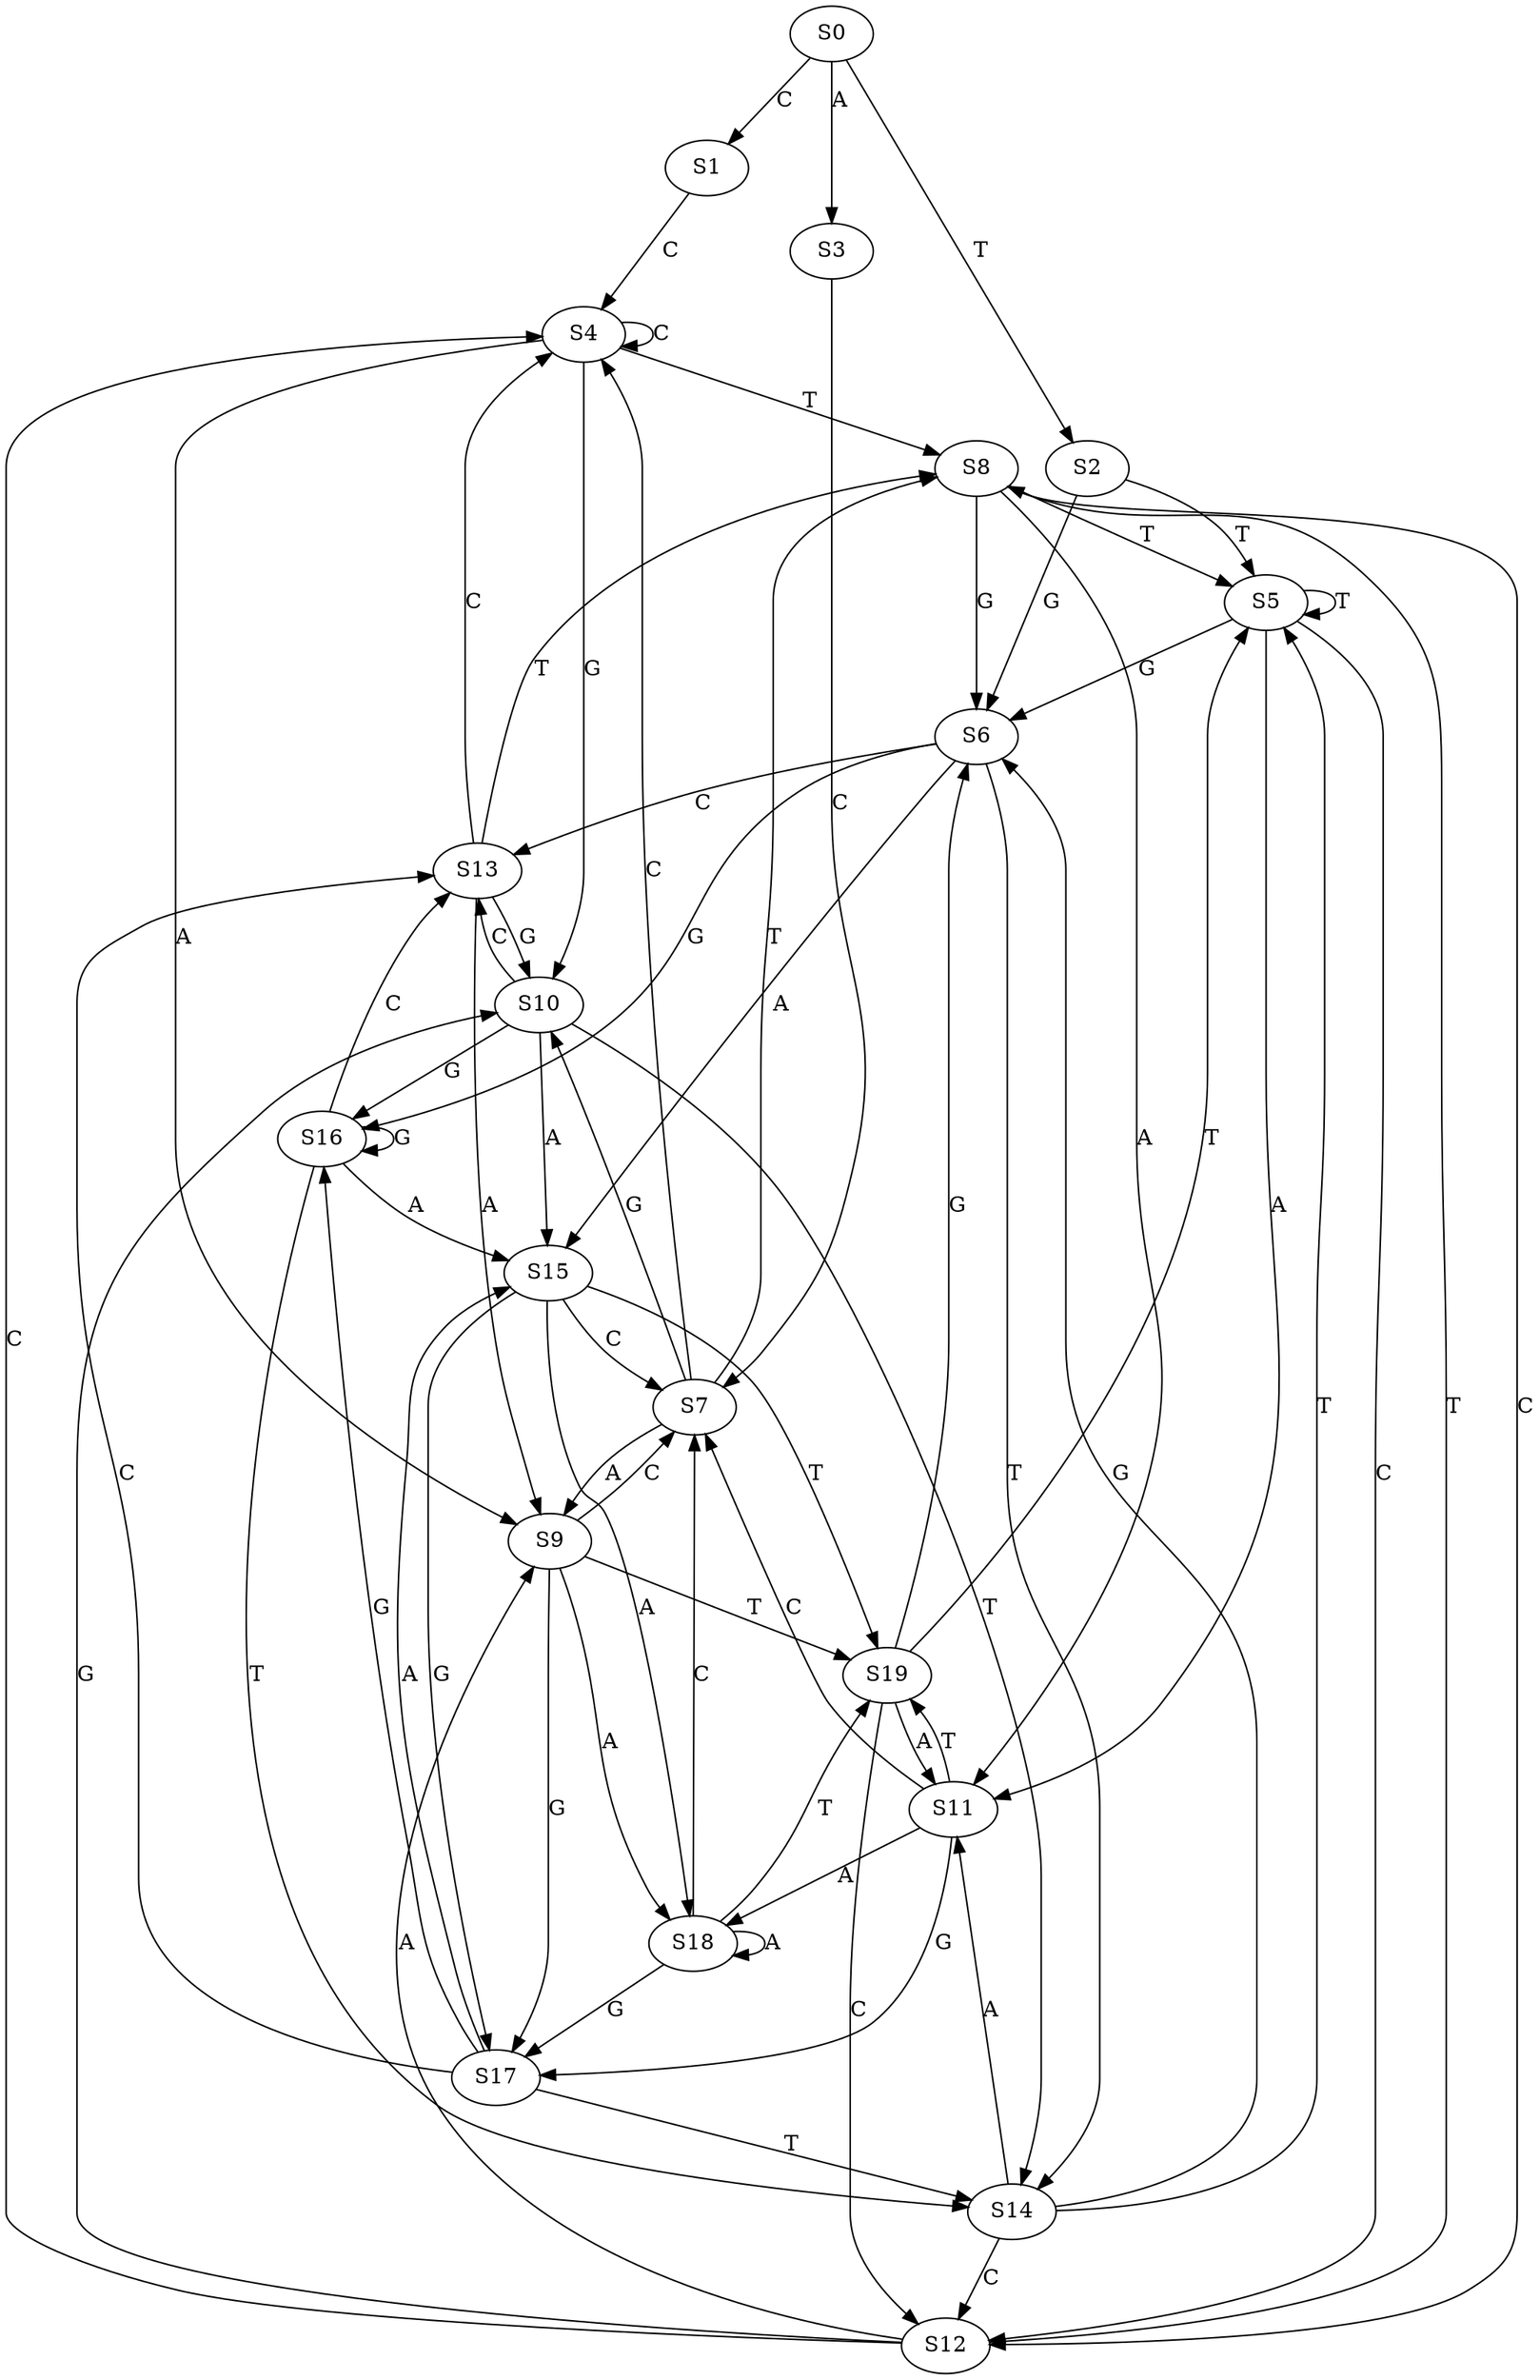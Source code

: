 strict digraph  {
	S0 -> S1 [ label = C ];
	S0 -> S2 [ label = T ];
	S0 -> S3 [ label = A ];
	S1 -> S4 [ label = C ];
	S2 -> S5 [ label = T ];
	S2 -> S6 [ label = G ];
	S3 -> S7 [ label = C ];
	S4 -> S8 [ label = T ];
	S4 -> S4 [ label = C ];
	S4 -> S9 [ label = A ];
	S4 -> S10 [ label = G ];
	S5 -> S6 [ label = G ];
	S5 -> S5 [ label = T ];
	S5 -> S11 [ label = A ];
	S5 -> S12 [ label = C ];
	S6 -> S13 [ label = C ];
	S6 -> S14 [ label = T ];
	S6 -> S15 [ label = A ];
	S6 -> S16 [ label = G ];
	S7 -> S4 [ label = C ];
	S7 -> S9 [ label = A ];
	S7 -> S8 [ label = T ];
	S7 -> S10 [ label = G ];
	S8 -> S5 [ label = T ];
	S8 -> S12 [ label = C ];
	S8 -> S11 [ label = A ];
	S8 -> S6 [ label = G ];
	S9 -> S7 [ label = C ];
	S9 -> S17 [ label = G ];
	S9 -> S18 [ label = A ];
	S9 -> S19 [ label = T ];
	S10 -> S14 [ label = T ];
	S10 -> S15 [ label = A ];
	S10 -> S13 [ label = C ];
	S10 -> S16 [ label = G ];
	S11 -> S18 [ label = A ];
	S11 -> S17 [ label = G ];
	S11 -> S7 [ label = C ];
	S11 -> S19 [ label = T ];
	S12 -> S10 [ label = G ];
	S12 -> S4 [ label = C ];
	S12 -> S9 [ label = A ];
	S12 -> S8 [ label = T ];
	S13 -> S10 [ label = G ];
	S13 -> S8 [ label = T ];
	S13 -> S4 [ label = C ];
	S13 -> S9 [ label = A ];
	S14 -> S5 [ label = T ];
	S14 -> S12 [ label = C ];
	S14 -> S11 [ label = A ];
	S14 -> S6 [ label = G ];
	S15 -> S7 [ label = C ];
	S15 -> S18 [ label = A ];
	S15 -> S19 [ label = T ];
	S15 -> S17 [ label = G ];
	S16 -> S15 [ label = A ];
	S16 -> S13 [ label = C ];
	S16 -> S14 [ label = T ];
	S16 -> S16 [ label = G ];
	S17 -> S15 [ label = A ];
	S17 -> S14 [ label = T ];
	S17 -> S16 [ label = G ];
	S17 -> S13 [ label = C ];
	S18 -> S17 [ label = G ];
	S18 -> S18 [ label = A ];
	S18 -> S7 [ label = C ];
	S18 -> S19 [ label = T ];
	S19 -> S5 [ label = T ];
	S19 -> S6 [ label = G ];
	S19 -> S12 [ label = C ];
	S19 -> S11 [ label = A ];
}
